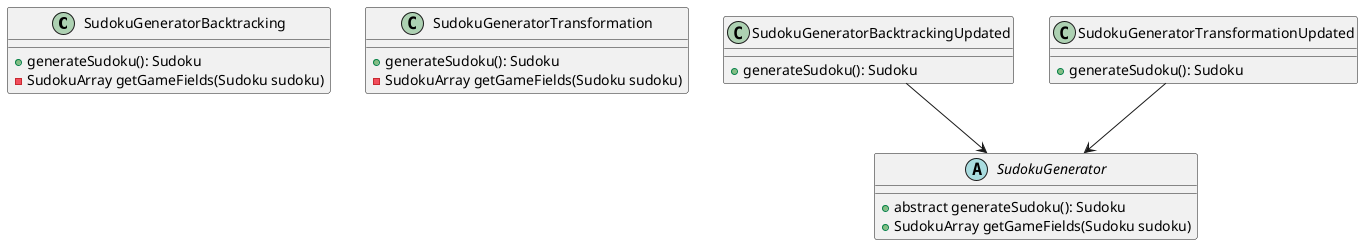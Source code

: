 @startuml
class SudokuGeneratorBacktracking {
    +generateSudoku(): Sudoku
    - SudokuArray getGameFields(Sudoku sudoku)
 }

 class SudokuGeneratorTransformation {
   +generateSudoku(): Sudoku
   - SudokuArray getGameFields(Sudoku sudoku)
 }

 abstract class SudokuGenerator {
   +abstract generateSudoku(): Sudoku
   +SudokuArray getGameFields(Sudoku sudoku)
 }

 class SudokuGeneratorBacktrackingUpdated {
     +generateSudoku(): Sudoku
  }

  class SudokuGeneratorTransformationUpdated {
    +generateSudoku(): Sudoku
  }

  SudokuGeneratorTransformationUpdated --> SudokuGenerator
  SudokuGeneratorBacktrackingUpdated --> SudokuGenerator
@enduml